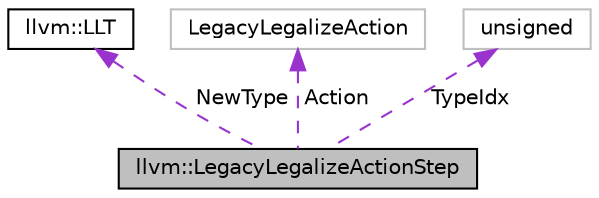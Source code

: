 digraph "llvm::LegacyLegalizeActionStep"
{
 // LATEX_PDF_SIZE
  bgcolor="transparent";
  edge [fontname="Helvetica",fontsize="10",labelfontname="Helvetica",labelfontsize="10"];
  node [fontname="Helvetica",fontsize="10",shape=record];
  Node1 [label="llvm::LegacyLegalizeActionStep",height=0.2,width=0.4,color="black", fillcolor="grey75", style="filled", fontcolor="black",tooltip="The result of a query."];
  Node2 -> Node1 [dir="back",color="darkorchid3",fontsize="10",style="dashed",label=" NewType" ,fontname="Helvetica"];
  Node2 [label="llvm::LLT",height=0.2,width=0.4,color="black",URL="$classllvm_1_1LLT.html",tooltip=" "];
  Node3 -> Node1 [dir="back",color="darkorchid3",fontsize="10",style="dashed",label=" Action" ,fontname="Helvetica"];
  Node3 [label="LegacyLegalizeAction",height=0.2,width=0.4,color="grey75",tooltip=" "];
  Node4 -> Node1 [dir="back",color="darkorchid3",fontsize="10",style="dashed",label=" TypeIdx" ,fontname="Helvetica"];
  Node4 [label="unsigned",height=0.2,width=0.4,color="grey75",tooltip=" "];
}
